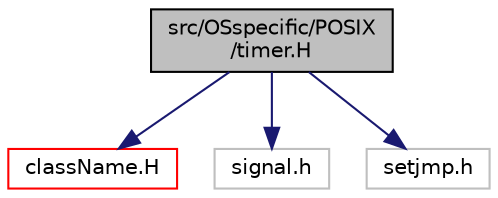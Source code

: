 digraph "src/OSspecific/POSIX/timer.H"
{
  bgcolor="transparent";
  edge [fontname="Helvetica",fontsize="10",labelfontname="Helvetica",labelfontsize="10"];
  node [fontname="Helvetica",fontsize="10",shape=record];
  Node1 [label="src/OSspecific/POSIX\l/timer.H",height=0.2,width=0.4,color="black", fillcolor="grey75", style="filled", fontcolor="black"];
  Node1 -> Node2 [color="midnightblue",fontsize="10",style="solid",fontname="Helvetica"];
  Node2 [label="className.H",height=0.2,width=0.4,color="red",URL="$a08174.html",tooltip="Macro definitions for declaring ClassName(), NamespaceName(), etc. "];
  Node1 -> Node3 [color="midnightblue",fontsize="10",style="solid",fontname="Helvetica"];
  Node3 [label="signal.h",height=0.2,width=0.4,color="grey75"];
  Node1 -> Node4 [color="midnightblue",fontsize="10",style="solid",fontname="Helvetica"];
  Node4 [label="setjmp.h",height=0.2,width=0.4,color="grey75"];
}
